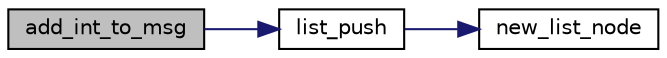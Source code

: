 digraph G
{
  edge [fontname="Helvetica",fontsize="10",labelfontname="Helvetica",labelfontsize="10"];
  node [fontname="Helvetica",fontsize="10",shape=record];
  rankdir=LR;
  Node1 [label="add_int_to_msg",height=0.2,width=0.4,color="black", fillcolor="grey75", style="filled" fontcolor="black"];
  Node1 -> Node2 [color="midnightblue",fontsize="10",style="solid",fontname="Helvetica"];
  Node2 [label="list_push",height=0.2,width=0.4,color="black", fillcolor="white", style="filled",URL="$n__list_8c.html#a4eab319289a83524639ee5e9f0441fdf",tooltip="Add a pointer to the end of the list."];
  Node2 -> Node3 [color="midnightblue",fontsize="10",style="solid",fontname="Helvetica"];
  Node3 [label="new_list_node",height=0.2,width=0.4,color="black", fillcolor="white", style="filled",URL="$n__list_8c.html#a678e828550efc8e64a836bb8c713c2f4",tooltip="Allocate a new node to link in a list."];
}
